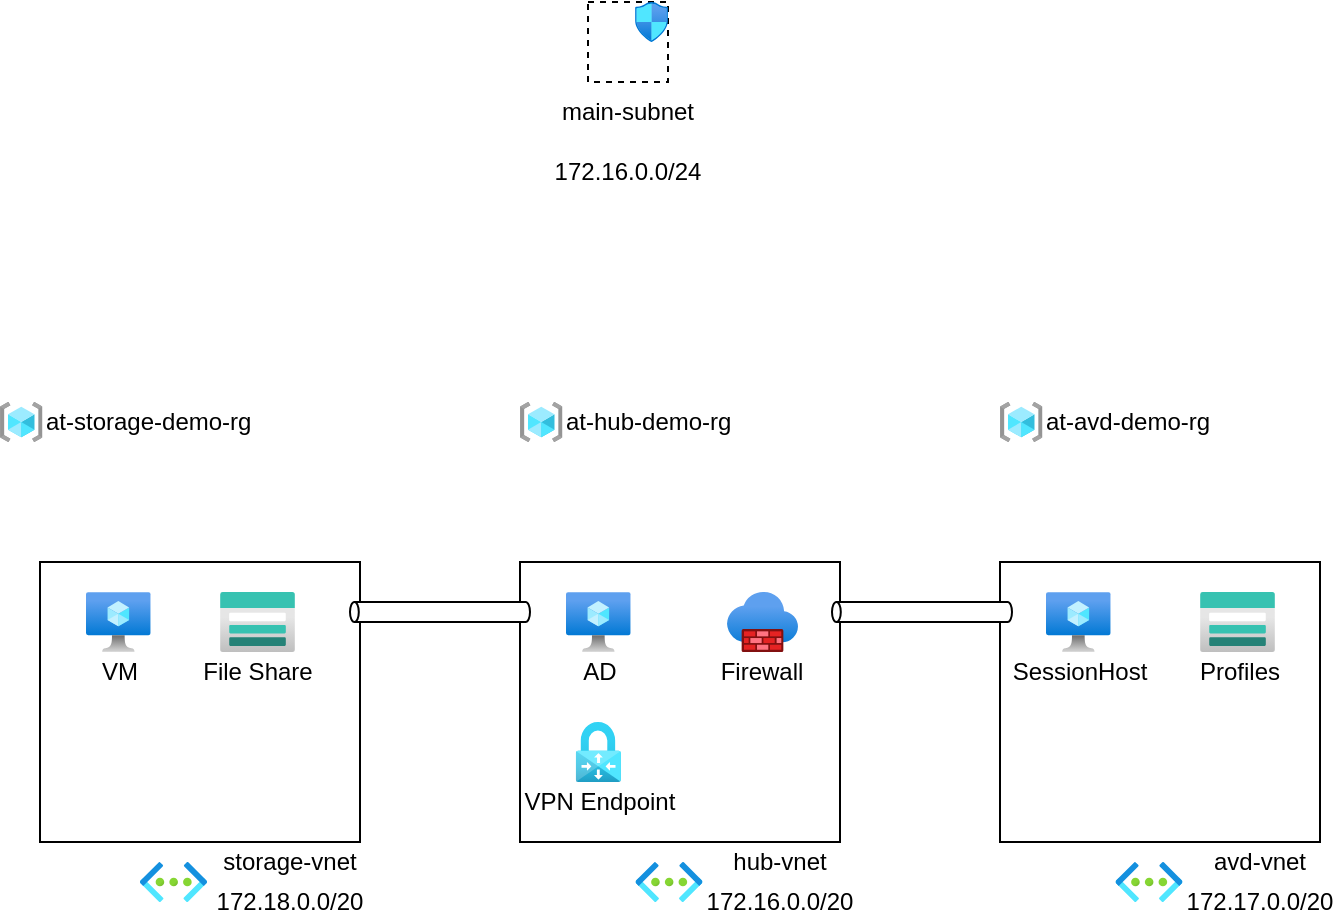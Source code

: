 <mxfile>
    <diagram id="LS_hll6JaUgYJsyrIVmX" name="全体">
        <mxGraphModel dx="805" dy="572" grid="1" gridSize="10" guides="1" tooltips="1" connect="1" arrows="1" fold="1" page="1" pageScale="1" pageWidth="827" pageHeight="1169" math="0" shadow="0">
            <root>
                <mxCell id="0"/>
                <mxCell id="1" parent="0"/>
                <mxCell id="2" value="" style="rounded=0;whiteSpace=wrap;html=1;" parent="1" vertex="1">
                    <mxGeometry x="360" y="280" width="160" height="140" as="geometry"/>
                </mxCell>
                <mxCell id="3" value="hub-vnet" style="text;html=1;strokeColor=none;fillColor=none;align=center;verticalAlign=middle;whiteSpace=wrap;rounded=0;" parent="1" vertex="1">
                    <mxGeometry x="460" y="420" width="60" height="20" as="geometry"/>
                </mxCell>
                <mxCell id="4" value="" style="aspect=fixed;html=1;points=[];align=center;image;fontSize=12;image=img/lib/azure2/networking/Virtual_Networks.svg;" parent="1" vertex="1">
                    <mxGeometry x="417.75" y="430" width="33.5" height="20" as="geometry"/>
                </mxCell>
                <mxCell id="5" value="" style="rounded=0;whiteSpace=wrap;html=1;dashed=1;" parent="1" vertex="1">
                    <mxGeometry x="394" width="40" height="40" as="geometry"/>
                </mxCell>
                <mxCell id="6" value="main-subnet" style="text;html=1;strokeColor=none;fillColor=none;align=center;verticalAlign=middle;whiteSpace=wrap;rounded=0;" parent="1" vertex="1">
                    <mxGeometry x="369" y="40" width="90" height="30" as="geometry"/>
                </mxCell>
                <mxCell id="7" value="172.16.0.0/24" style="text;html=1;strokeColor=none;fillColor=none;align=center;verticalAlign=middle;whiteSpace=wrap;rounded=0;" parent="1" vertex="1">
                    <mxGeometry x="369" y="70" width="90" height="30" as="geometry"/>
                </mxCell>
                <mxCell id="8" value="172.16.0.0/20" style="text;html=1;strokeColor=none;fillColor=none;align=center;verticalAlign=middle;whiteSpace=wrap;rounded=0;" parent="1" vertex="1">
                    <mxGeometry x="460" y="440" width="60" height="20" as="geometry"/>
                </mxCell>
                <mxCell id="9" value="" style="aspect=fixed;html=1;points=[];align=center;image;fontSize=12;image=img/lib/azure2/networking/Network_Security_Groups.svg;dashed=1;" parent="1" vertex="1">
                    <mxGeometry x="417.53" width="16.47" height="20" as="geometry"/>
                </mxCell>
                <mxCell id="yguyS48I_euG2ZIpQKNf-9" value="" style="aspect=fixed;html=1;points=[];align=center;image;fontSize=12;image=img/lib/azure2/compute/Virtual_Machine.svg;" vertex="1" parent="1">
                    <mxGeometry x="383" y="295" width="32.34" height="30" as="geometry"/>
                </mxCell>
                <mxCell id="yguyS48I_euG2ZIpQKNf-10" value="AD" style="text;html=1;strokeColor=none;fillColor=none;align=center;verticalAlign=middle;whiteSpace=wrap;rounded=0;" vertex="1" parent="1">
                    <mxGeometry x="370" y="325" width="60" height="20" as="geometry"/>
                </mxCell>
                <mxCell id="yguyS48I_euG2ZIpQKNf-11" value="" style="aspect=fixed;html=1;points=[];align=center;image;fontSize=12;image=img/lib/azure2/networking/Firewalls.svg;" vertex="1" parent="1">
                    <mxGeometry x="463.5" y="295" width="35.5" height="30" as="geometry"/>
                </mxCell>
                <mxCell id="yguyS48I_euG2ZIpQKNf-12" value="Firewall" style="text;html=1;strokeColor=none;fillColor=none;align=center;verticalAlign=middle;whiteSpace=wrap;rounded=0;" vertex="1" parent="1">
                    <mxGeometry x="451.25" y="325" width="60" height="20" as="geometry"/>
                </mxCell>
                <mxCell id="yguyS48I_euG2ZIpQKNf-13" value="" style="rounded=0;whiteSpace=wrap;html=1;" vertex="1" parent="1">
                    <mxGeometry x="600" y="280" width="160" height="140" as="geometry"/>
                </mxCell>
                <mxCell id="yguyS48I_euG2ZIpQKNf-14" value="avd-vnet" style="text;html=1;strokeColor=none;fillColor=none;align=center;verticalAlign=middle;whiteSpace=wrap;rounded=0;" vertex="1" parent="1">
                    <mxGeometry x="700" y="420" width="60" height="20" as="geometry"/>
                </mxCell>
                <mxCell id="yguyS48I_euG2ZIpQKNf-15" value="" style="aspect=fixed;html=1;points=[];align=center;image;fontSize=12;image=img/lib/azure2/networking/Virtual_Networks.svg;" vertex="1" parent="1">
                    <mxGeometry x="657.75" y="430" width="33.5" height="20" as="geometry"/>
                </mxCell>
                <mxCell id="yguyS48I_euG2ZIpQKNf-16" value="172.17.0.0/20" style="text;html=1;strokeColor=none;fillColor=none;align=center;verticalAlign=middle;whiteSpace=wrap;rounded=0;" vertex="1" parent="1">
                    <mxGeometry x="700" y="440" width="60" height="20" as="geometry"/>
                </mxCell>
                <mxCell id="yguyS48I_euG2ZIpQKNf-17" value="" style="aspect=fixed;html=1;points=[];align=center;image;fontSize=12;image=img/lib/azure2/compute/Virtual_Machine.svg;" vertex="1" parent="1">
                    <mxGeometry x="623" y="295" width="32.34" height="30" as="geometry"/>
                </mxCell>
                <mxCell id="yguyS48I_euG2ZIpQKNf-18" value="SessionHost" style="text;html=1;strokeColor=none;fillColor=none;align=center;verticalAlign=middle;whiteSpace=wrap;rounded=0;" vertex="1" parent="1">
                    <mxGeometry x="610" y="325" width="60" height="20" as="geometry"/>
                </mxCell>
                <mxCell id="yguyS48I_euG2ZIpQKNf-21" value="" style="aspect=fixed;html=1;points=[];align=center;image;fontSize=12;image=img/lib/azure2/storage/Storage_Accounts.svg;" vertex="1" parent="1">
                    <mxGeometry x="700" y="295" width="37.5" height="30" as="geometry"/>
                </mxCell>
                <mxCell id="yguyS48I_euG2ZIpQKNf-22" value="Profiles" style="text;html=1;strokeColor=none;fillColor=none;align=center;verticalAlign=middle;whiteSpace=wrap;rounded=0;" vertex="1" parent="1">
                    <mxGeometry x="690" y="325" width="60" height="20" as="geometry"/>
                </mxCell>
                <mxCell id="yguyS48I_euG2ZIpQKNf-23" value="" style="rounded=0;whiteSpace=wrap;html=1;" vertex="1" parent="1">
                    <mxGeometry x="120" y="280" width="160" height="140" as="geometry"/>
                </mxCell>
                <mxCell id="yguyS48I_euG2ZIpQKNf-24" value="storage-vnet" style="text;html=1;strokeColor=none;fillColor=none;align=center;verticalAlign=middle;whiteSpace=wrap;rounded=0;" vertex="1" parent="1">
                    <mxGeometry x="210" y="420" width="70" height="20" as="geometry"/>
                </mxCell>
                <mxCell id="yguyS48I_euG2ZIpQKNf-25" value="" style="aspect=fixed;html=1;points=[];align=center;image;fontSize=12;image=img/lib/azure2/networking/Virtual_Networks.svg;" vertex="1" parent="1">
                    <mxGeometry x="170" y="430" width="33.5" height="20" as="geometry"/>
                </mxCell>
                <mxCell id="yguyS48I_euG2ZIpQKNf-26" value="172.18.0.0/20" style="text;html=1;strokeColor=none;fillColor=none;align=center;verticalAlign=middle;whiteSpace=wrap;rounded=0;" vertex="1" parent="1">
                    <mxGeometry x="210" y="440" width="70" height="20" as="geometry"/>
                </mxCell>
                <mxCell id="yguyS48I_euG2ZIpQKNf-27" value="" style="aspect=fixed;html=1;points=[];align=center;image;fontSize=12;image=img/lib/azure2/compute/Virtual_Machine.svg;" vertex="1" parent="1">
                    <mxGeometry x="143" y="295" width="32.34" height="30" as="geometry"/>
                </mxCell>
                <mxCell id="yguyS48I_euG2ZIpQKNf-28" value="VM" style="text;html=1;strokeColor=none;fillColor=none;align=center;verticalAlign=middle;whiteSpace=wrap;rounded=0;" vertex="1" parent="1">
                    <mxGeometry x="130" y="325" width="60" height="20" as="geometry"/>
                </mxCell>
                <mxCell id="yguyS48I_euG2ZIpQKNf-31" value="" style="shape=cylinder3;whiteSpace=wrap;html=1;boundedLbl=1;backgroundOutline=1;size=2.2;rotation=-90;" vertex="1" parent="1">
                    <mxGeometry x="315" y="260" width="10" height="90" as="geometry"/>
                </mxCell>
                <mxCell id="yguyS48I_euG2ZIpQKNf-32" value="" style="shape=cylinder3;whiteSpace=wrap;html=1;boundedLbl=1;backgroundOutline=1;size=2.2;rotation=-90;" vertex="1" parent="1">
                    <mxGeometry x="556" y="260" width="10" height="90" as="geometry"/>
                </mxCell>
                <mxCell id="yguyS48I_euG2ZIpQKNf-33" value="" style="aspect=fixed;html=1;points=[];align=center;image;fontSize=12;image=img/lib/azure2/storage/Storage_Accounts.svg;" vertex="1" parent="1">
                    <mxGeometry x="210" y="295" width="37.5" height="30" as="geometry"/>
                </mxCell>
                <mxCell id="yguyS48I_euG2ZIpQKNf-34" value="File Share" style="text;html=1;strokeColor=none;fillColor=none;align=center;verticalAlign=middle;whiteSpace=wrap;rounded=0;" vertex="1" parent="1">
                    <mxGeometry x="198.75" y="325" width="60" height="20" as="geometry"/>
                </mxCell>
                <mxCell id="yguyS48I_euG2ZIpQKNf-36" value="" style="aspect=fixed;html=1;points=[];align=center;image;fontSize=12;image=img/lib/azure2/networking/Virtual_Network_Gateways.svg;" vertex="1" parent="1">
                    <mxGeometry x="387.86" y="360" width="22.61" height="30" as="geometry"/>
                </mxCell>
                <mxCell id="yguyS48I_euG2ZIpQKNf-37" value="VPN Endpoint" style="text;html=1;strokeColor=none;fillColor=none;align=center;verticalAlign=middle;whiteSpace=wrap;rounded=0;" vertex="1" parent="1">
                    <mxGeometry x="360" y="390" width="80" height="20" as="geometry"/>
                </mxCell>
                <mxCell id="yguyS48I_euG2ZIpQKNf-38" value="" style="aspect=fixed;html=1;points=[];align=center;image;fontSize=12;image=img/lib/azure2/general/Resource_Groups.svg;" vertex="1" parent="1">
                    <mxGeometry x="100" y="200" width="21.25" height="20" as="geometry"/>
                </mxCell>
                <mxCell id="yguyS48I_euG2ZIpQKNf-39" value="&lt;p&gt;at-storage-demo-rg&lt;/p&gt;" style="text;html=1;strokeColor=none;fillColor=none;align=left;verticalAlign=middle;rounded=0;" vertex="1" parent="1">
                    <mxGeometry x="121.25" y="200" width="78.75" height="20" as="geometry"/>
                </mxCell>
                <mxCell id="yguyS48I_euG2ZIpQKNf-40" value="" style="aspect=fixed;html=1;points=[];align=center;image;fontSize=12;image=img/lib/azure2/general/Resource_Groups.svg;" vertex="1" parent="1">
                    <mxGeometry x="360" y="200" width="21.25" height="20" as="geometry"/>
                </mxCell>
                <mxCell id="yguyS48I_euG2ZIpQKNf-41" value="&lt;p&gt;at-hub-demo-rg&lt;/p&gt;" style="text;html=1;strokeColor=none;fillColor=none;align=left;verticalAlign=middle;rounded=0;" vertex="1" parent="1">
                    <mxGeometry x="381.25" y="200" width="78.75" height="20" as="geometry"/>
                </mxCell>
                <mxCell id="yguyS48I_euG2ZIpQKNf-42" value="" style="aspect=fixed;html=1;points=[];align=center;image;fontSize=12;image=img/lib/azure2/general/Resource_Groups.svg;" vertex="1" parent="1">
                    <mxGeometry x="600" y="200" width="21.25" height="20" as="geometry"/>
                </mxCell>
                <mxCell id="yguyS48I_euG2ZIpQKNf-43" value="&lt;p&gt;at-avd-demo-rg&lt;/p&gt;" style="text;html=1;strokeColor=none;fillColor=none;align=left;verticalAlign=middle;rounded=0;" vertex="1" parent="1">
                    <mxGeometry x="621.25" y="200" width="78.75" height="20" as="geometry"/>
                </mxCell>
            </root>
        </mxGraphModel>
    </diagram>
    <diagram id="Xb3D5AfRGrg48MtRlKaS" name="ページ2">
        <mxGraphModel grid="1" gridSize="10" guides="1" tooltips="1" connect="1" arrows="1" page="1" fold="1" pageScale="1" pageWidth="827" pageHeight="1169" math="0" shadow="0">
            <root>
                <mxCell id="Po_qi_Rk-oldUOWSlYfZ-0"/>
                <mxCell id="Po_qi_Rk-oldUOWSlYfZ-1" parent="Po_qi_Rk-oldUOWSlYfZ-0"/>
                <mxCell id="Po_qi_Rk-oldUOWSlYfZ-2" value="" style="rounded=0;whiteSpace=wrap;html=1;" parent="Po_qi_Rk-oldUOWSlYfZ-1" vertex="1">
                    <mxGeometry x="240" y="60" width="280" height="350" as="geometry"/>
                </mxCell>
                <mxCell id="Po_qi_Rk-oldUOWSlYfZ-3" value="hub-vnet" style="text;html=1;strokeColor=none;fillColor=none;align=center;verticalAlign=middle;whiteSpace=wrap;rounded=0;" parent="Po_qi_Rk-oldUOWSlYfZ-1" vertex="1">
                    <mxGeometry x="460" y="420" width="60" height="30" as="geometry"/>
                </mxCell>
                <mxCell id="Po_qi_Rk-oldUOWSlYfZ-4" value="" style="aspect=fixed;html=1;points=[];align=center;image;fontSize=12;image=img/lib/azure2/networking/Virtual_Networks.svg;" parent="Po_qi_Rk-oldUOWSlYfZ-1" vertex="1">
                    <mxGeometry x="430" y="425" width="33.5" height="20" as="geometry"/>
                </mxCell>
                <mxCell id="Po_qi_Rk-oldUOWSlYfZ-5" value="" style="rounded=0;whiteSpace=wrap;html=1;dashed=1;" parent="Po_qi_Rk-oldUOWSlYfZ-1" vertex="1">
                    <mxGeometry x="360" y="190" width="40" height="40" as="geometry"/>
                </mxCell>
                <mxCell id="Po_qi_Rk-oldUOWSlYfZ-6" value="main-subnet" style="text;html=1;strokeColor=none;fillColor=none;align=center;verticalAlign=middle;whiteSpace=wrap;rounded=0;" parent="Po_qi_Rk-oldUOWSlYfZ-1" vertex="1">
                    <mxGeometry x="335" y="230" width="90" height="30" as="geometry"/>
                </mxCell>
                <mxCell id="Po_qi_Rk-oldUOWSlYfZ-7" value="172.16.0.0/24" style="text;html=1;strokeColor=none;fillColor=none;align=center;verticalAlign=middle;whiteSpace=wrap;rounded=0;" parent="Po_qi_Rk-oldUOWSlYfZ-1" vertex="1">
                    <mxGeometry x="335" y="260" width="90" height="30" as="geometry"/>
                </mxCell>
                <mxCell id="Po_qi_Rk-oldUOWSlYfZ-8" value="172.16.0.0/20" style="text;html=1;strokeColor=none;fillColor=none;align=center;verticalAlign=middle;whiteSpace=wrap;rounded=0;" parent="Po_qi_Rk-oldUOWSlYfZ-1" vertex="1">
                    <mxGeometry x="460" y="445" width="60" height="30" as="geometry"/>
                </mxCell>
                <mxCell id="Po_qi_Rk-oldUOWSlYfZ-9" value="" style="aspect=fixed;html=1;points=[];align=center;image;fontSize=12;image=img/lib/azure2/networking/Network_Security_Groups.svg;dashed=1;" parent="Po_qi_Rk-oldUOWSlYfZ-1" vertex="1">
                    <mxGeometry x="383.53" y="190" width="16.47" height="20" as="geometry"/>
                </mxCell>
            </root>
        </mxGraphModel>
    </diagram>
</mxfile>